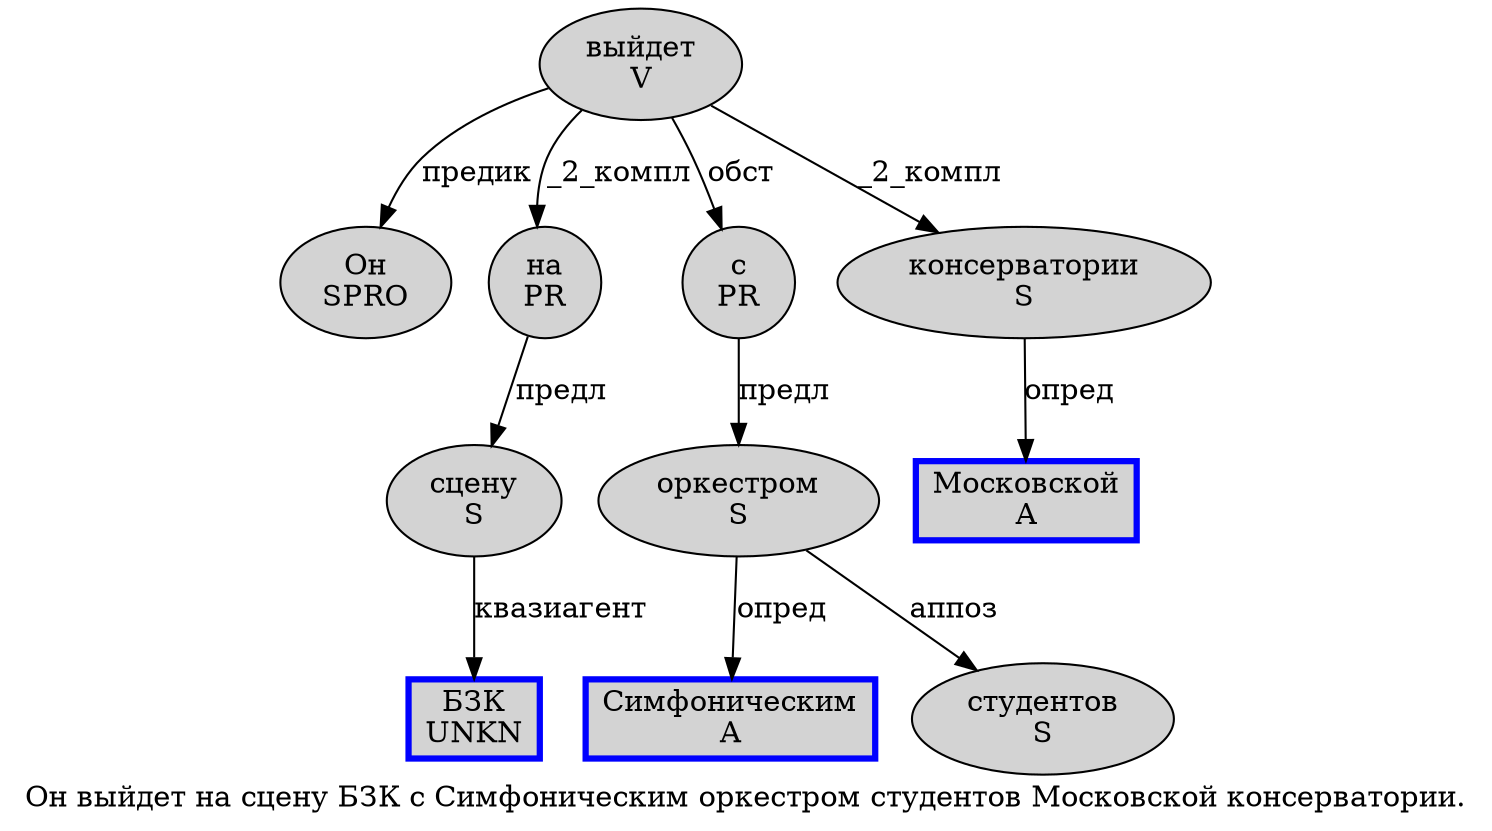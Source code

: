 digraph SENTENCE_194 {
	graph [label="Он выйдет на сцену БЗК с Симфоническим оркестром студентов Московской консерватории."]
	node [style=filled]
		0 [label="Он
SPRO" color="" fillcolor=lightgray penwidth=1 shape=ellipse]
		1 [label="выйдет
V" color="" fillcolor=lightgray penwidth=1 shape=ellipse]
		2 [label="на
PR" color="" fillcolor=lightgray penwidth=1 shape=ellipse]
		3 [label="сцену
S" color="" fillcolor=lightgray penwidth=1 shape=ellipse]
		4 [label="БЗК
UNKN" color=blue fillcolor=lightgray penwidth=3 shape=box]
		5 [label="с
PR" color="" fillcolor=lightgray penwidth=1 shape=ellipse]
		6 [label="Симфоническим
A" color=blue fillcolor=lightgray penwidth=3 shape=box]
		7 [label="оркестром
S" color="" fillcolor=lightgray penwidth=1 shape=ellipse]
		8 [label="студентов
S" color="" fillcolor=lightgray penwidth=1 shape=ellipse]
		9 [label="Московской
A" color=blue fillcolor=lightgray penwidth=3 shape=box]
		10 [label="консерватории
S" color="" fillcolor=lightgray penwidth=1 shape=ellipse]
			2 -> 3 [label="предл"]
			3 -> 4 [label="квазиагент"]
			5 -> 7 [label="предл"]
			10 -> 9 [label="опред"]
			1 -> 0 [label="предик"]
			1 -> 2 [label="_2_компл"]
			1 -> 5 [label="обст"]
			1 -> 10 [label="_2_компл"]
			7 -> 6 [label="опред"]
			7 -> 8 [label="аппоз"]
}